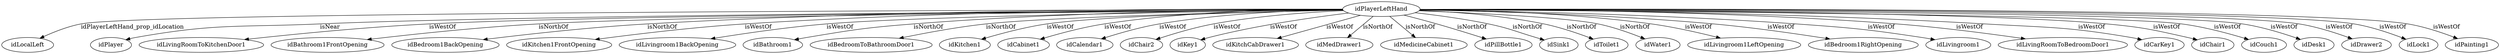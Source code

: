 strict digraph  {
idPlayerLeftHand [node_type=entity_node];
idLocalLeft [node_type=property_node];
idPlayer [node_type=entity_node];
idLivingRoomToKitchenDoor1 [node_type=entity_node];
idBathroom1FrontOpening [node_type=entity_node];
idBedroom1BackOpening [node_type=entity_node];
idKitchen1FrontOpening [node_type=entity_node];
idLivingroom1BackOpening [node_type=entity_node];
idBathroom1 [node_type=entity_node];
idBedroomToBathroomDoor1 [node_type=entity_node];
idKitchen1 [node_type=entity_node];
idCabinet1 [node_type=entity_node];
idCalendar1 [node_type=entity_node];
idChair2 [node_type=entity_node];
idKey1 [node_type=entity_node];
idKitchCabDrawer1 [node_type=entity_node];
idMedDrawer1 [node_type=entity_node];
idMedicineCabinet1 [node_type=entity_node];
idPillBottle1 [node_type=entity_node];
idSink1 [node_type=entity_node];
idToilet1 [node_type=entity_node];
idWater1 [node_type=entity_node];
idLivingroom1LeftOpening [node_type=entity_node];
idBedroom1RightOpening [node_type=entity_node];
idLivingroom1 [node_type=entity_node];
idLivingRoomToBedroomDoor1 [node_type=entity_node];
idCarKey1 [node_type=entity_node];
idChair1 [node_type=entity_node];
idCouch1 [node_type=entity_node];
idDesk1 [node_type=entity_node];
idDrawer2 [node_type=entity_node];
idLock1 [node_type=entity_node];
idPainting1 [node_type=entity_node];
idPlayerLeftHand -> idLocalLeft  [edge_type=property, label=idPlayerLeftHand_prop_idLocation];
idPlayerLeftHand -> idPlayer  [edge_type=relationship, label=isNear];
idPlayerLeftHand -> idLivingRoomToKitchenDoor1  [edge_type=relationship, label=isWestOf];
idPlayerLeftHand -> idBathroom1FrontOpening  [edge_type=relationship, label=isNorthOf];
idPlayerLeftHand -> idBedroom1BackOpening  [edge_type=relationship, label=isNorthOf];
idPlayerLeftHand -> idKitchen1FrontOpening  [edge_type=relationship, label=isWestOf];
idPlayerLeftHand -> idLivingroom1BackOpening  [edge_type=relationship, label=isWestOf];
idPlayerLeftHand -> idBathroom1  [edge_type=relationship, label=isNorthOf];
idPlayerLeftHand -> idBedroomToBathroomDoor1  [edge_type=relationship, label=isNorthOf];
idPlayerLeftHand -> idKitchen1  [edge_type=relationship, label=isWestOf];
idPlayerLeftHand -> idCabinet1  [edge_type=relationship, label=isWestOf];
idPlayerLeftHand -> idCalendar1  [edge_type=relationship, label=isWestOf];
idPlayerLeftHand -> idChair2  [edge_type=relationship, label=isWestOf];
idPlayerLeftHand -> idKey1  [edge_type=relationship, label=isWestOf];
idPlayerLeftHand -> idKitchCabDrawer1  [edge_type=relationship, label=isWestOf];
idPlayerLeftHand -> idMedDrawer1  [edge_type=relationship, label=isNorthOf];
idPlayerLeftHand -> idMedicineCabinet1  [edge_type=relationship, label=isNorthOf];
idPlayerLeftHand -> idPillBottle1  [edge_type=relationship, label=isNorthOf];
idPlayerLeftHand -> idSink1  [edge_type=relationship, label=isNorthOf];
idPlayerLeftHand -> idToilet1  [edge_type=relationship, label=isNorthOf];
idPlayerLeftHand -> idWater1  [edge_type=relationship, label=isNorthOf];
idPlayerLeftHand -> idLivingroom1LeftOpening  [edge_type=relationship, label=isWestOf];
idPlayerLeftHand -> idBedroom1RightOpening  [edge_type=relationship, label=isWestOf];
idPlayerLeftHand -> idLivingroom1  [edge_type=relationship, label=isWestOf];
idPlayerLeftHand -> idLivingRoomToBedroomDoor1  [edge_type=relationship, label=isWestOf];
idPlayerLeftHand -> idCarKey1  [edge_type=relationship, label=isWestOf];
idPlayerLeftHand -> idChair1  [edge_type=relationship, label=isWestOf];
idPlayerLeftHand -> idCouch1  [edge_type=relationship, label=isWestOf];
idPlayerLeftHand -> idDesk1  [edge_type=relationship, label=isWestOf];
idPlayerLeftHand -> idDrawer2  [edge_type=relationship, label=isWestOf];
idPlayerLeftHand -> idLock1  [edge_type=relationship, label=isWestOf];
idPlayerLeftHand -> idPainting1  [edge_type=relationship, label=isWestOf];
}
